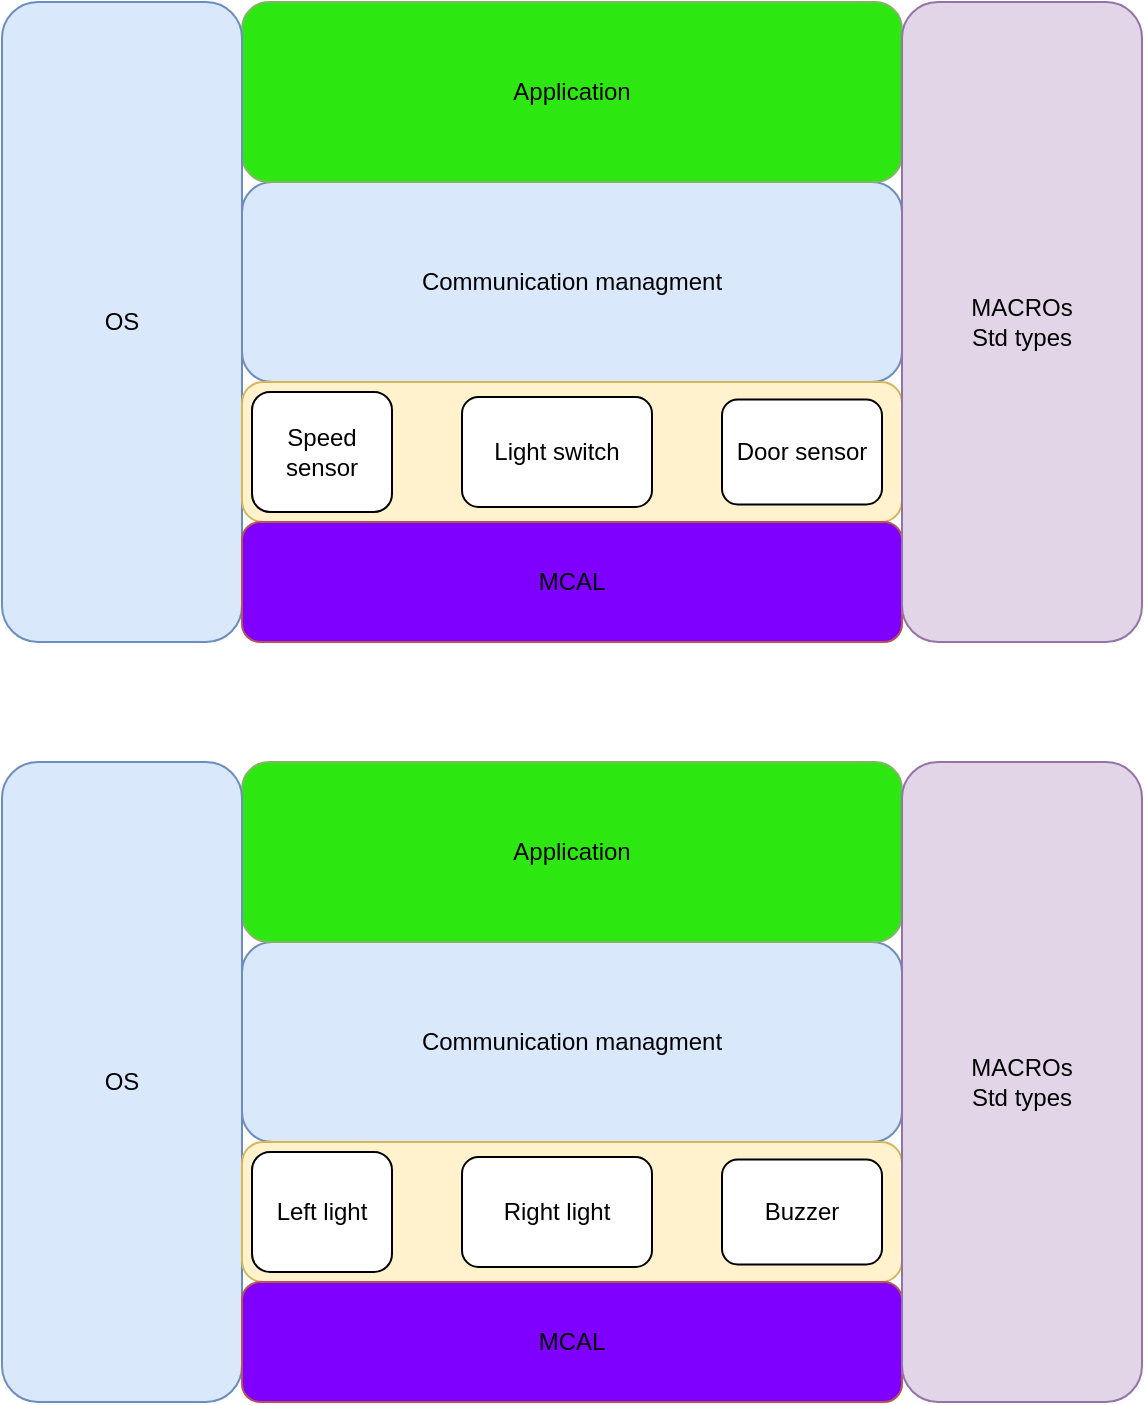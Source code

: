 <mxfile version="20.8.20" type="device"><diagram name="Page-1" id="QK8Xvm-SP296Vw82vlGX"><mxGraphModel dx="880" dy="494" grid="1" gridSize="10" guides="1" tooltips="1" connect="1" arrows="1" fold="1" page="1" pageScale="1" pageWidth="850" pageHeight="1100" math="0" shadow="0"><root><mxCell id="0"/><mxCell id="1" parent="0"/><mxCell id="KCkdCD8Bp-H5N_lTXP_v-1" value="Communication managment" style="rounded=1;whiteSpace=wrap;html=1;fillColor=#dae8fc;strokeColor=#6c8ebf;" vertex="1" parent="1"><mxGeometry x="350" y="210" width="330" height="100" as="geometry"/></mxCell><mxCell id="KCkdCD8Bp-H5N_lTXP_v-2" value="Application" style="rounded=1;whiteSpace=wrap;html=1;fillColor=#2DE810;strokeColor=#82b366;" vertex="1" parent="1"><mxGeometry x="350" y="120" width="330" height="90" as="geometry"/></mxCell><mxCell id="KCkdCD8Bp-H5N_lTXP_v-3" value="OS" style="rounded=1;whiteSpace=wrap;html=1;fillColor=#dae8fc;strokeColor=#6c8ebf;" vertex="1" parent="1"><mxGeometry x="230" y="120" width="120" height="320" as="geometry"/></mxCell><mxCell id="KCkdCD8Bp-H5N_lTXP_v-4" value="" style="rounded=1;whiteSpace=wrap;html=1;fillColor=#fff2cc;strokeColor=#d6b656;" vertex="1" parent="1"><mxGeometry x="350" y="310" width="330" height="70" as="geometry"/></mxCell><mxCell id="KCkdCD8Bp-H5N_lTXP_v-5" value="MCAL" style="rounded=1;whiteSpace=wrap;html=1;fillColor=#7F00FF;strokeColor=#b85450;" vertex="1" parent="1"><mxGeometry x="350" y="380" width="330" height="60" as="geometry"/></mxCell><mxCell id="KCkdCD8Bp-H5N_lTXP_v-6" value="MACROs&lt;br&gt;Std types" style="rounded=1;whiteSpace=wrap;html=1;fillColor=#e1d5e7;strokeColor=#9673a6;" vertex="1" parent="1"><mxGeometry x="680" y="120" width="120" height="320" as="geometry"/></mxCell><mxCell id="KCkdCD8Bp-H5N_lTXP_v-7" value="Speed sensor" style="rounded=1;whiteSpace=wrap;html=1;" vertex="1" parent="1"><mxGeometry x="355" y="315" width="70" height="60" as="geometry"/></mxCell><mxCell id="KCkdCD8Bp-H5N_lTXP_v-9" value="Light switch" style="rounded=1;whiteSpace=wrap;html=1;" vertex="1" parent="1"><mxGeometry x="460" y="317.5" width="95" height="55" as="geometry"/></mxCell><mxCell id="KCkdCD8Bp-H5N_lTXP_v-10" value="Door sensor" style="rounded=1;whiteSpace=wrap;html=1;" vertex="1" parent="1"><mxGeometry x="590" y="318.75" width="80" height="52.5" as="geometry"/></mxCell><mxCell id="KCkdCD8Bp-H5N_lTXP_v-12" value="Communication managment" style="rounded=1;whiteSpace=wrap;html=1;fillColor=#dae8fc;strokeColor=#6c8ebf;" vertex="1" parent="1"><mxGeometry x="350" y="590" width="330" height="100" as="geometry"/></mxCell><mxCell id="KCkdCD8Bp-H5N_lTXP_v-13" value="Application" style="rounded=1;whiteSpace=wrap;html=1;fillColor=#2DE810;strokeColor=#82b366;" vertex="1" parent="1"><mxGeometry x="350" y="500" width="330" height="90" as="geometry"/></mxCell><mxCell id="KCkdCD8Bp-H5N_lTXP_v-14" value="OS" style="rounded=1;whiteSpace=wrap;html=1;fillColor=#dae8fc;strokeColor=#6c8ebf;" vertex="1" parent="1"><mxGeometry x="230" y="500" width="120" height="320" as="geometry"/></mxCell><mxCell id="KCkdCD8Bp-H5N_lTXP_v-15" value="" style="rounded=1;whiteSpace=wrap;html=1;fillColor=#fff2cc;strokeColor=#d6b656;" vertex="1" parent="1"><mxGeometry x="350" y="690" width="330" height="70" as="geometry"/></mxCell><mxCell id="KCkdCD8Bp-H5N_lTXP_v-16" value="MCAL" style="rounded=1;whiteSpace=wrap;html=1;fillColor=#7F00FF;strokeColor=#b85450;" vertex="1" parent="1"><mxGeometry x="350" y="760" width="330" height="60" as="geometry"/></mxCell><mxCell id="KCkdCD8Bp-H5N_lTXP_v-17" value="MACROs&lt;br&gt;Std types" style="rounded=1;whiteSpace=wrap;html=1;fillColor=#e1d5e7;strokeColor=#9673a6;" vertex="1" parent="1"><mxGeometry x="680" y="500" width="120" height="320" as="geometry"/></mxCell><mxCell id="KCkdCD8Bp-H5N_lTXP_v-18" value="Left light" style="rounded=1;whiteSpace=wrap;html=1;" vertex="1" parent="1"><mxGeometry x="355" y="695" width="70" height="60" as="geometry"/></mxCell><mxCell id="KCkdCD8Bp-H5N_lTXP_v-19" value="Right light" style="rounded=1;whiteSpace=wrap;html=1;" vertex="1" parent="1"><mxGeometry x="460" y="697.5" width="95" height="55" as="geometry"/></mxCell><mxCell id="KCkdCD8Bp-H5N_lTXP_v-20" value="Buzzer" style="rounded=1;whiteSpace=wrap;html=1;" vertex="1" parent="1"><mxGeometry x="590" y="698.75" width="80" height="52.5" as="geometry"/></mxCell></root></mxGraphModel></diagram></mxfile>